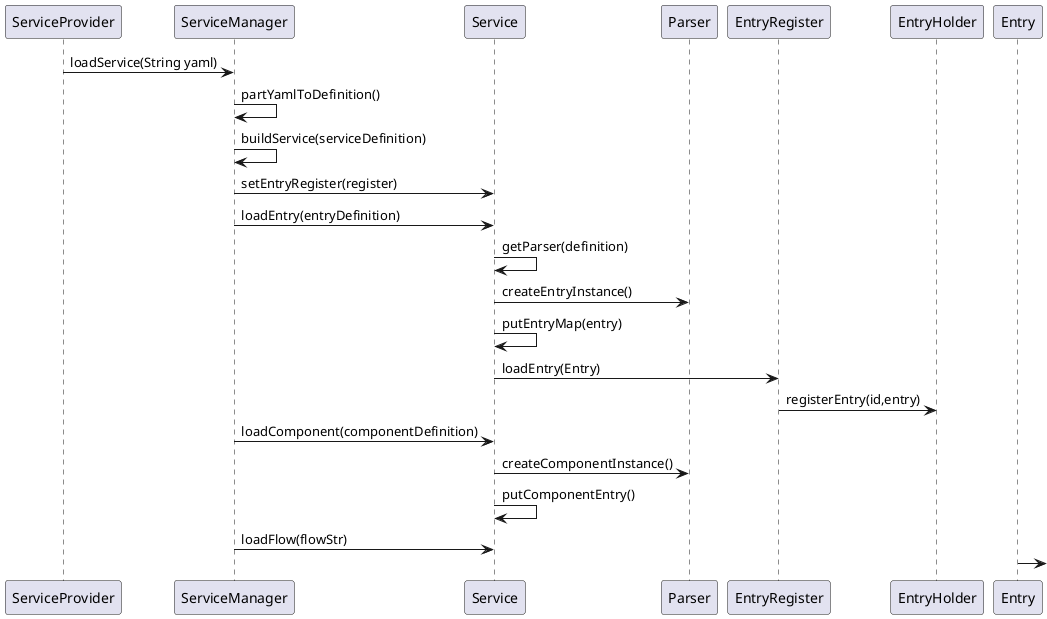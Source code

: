 @startuml
ServiceProvider -> ServiceManager: loadService(String yaml)
ServiceManager -> ServiceManager: partYamlToDefinition()
ServiceManager -> ServiceManager: buildService(serviceDefinition)
ServiceManager -> Service:setEntryRegister(register)
ServiceManager -> Service: loadEntry(entryDefinition)
Service -> Service:getParser(definition)
Service -> Parser: createEntryInstance()
Service -> Service: putEntryMap(entry)
Service -> EntryRegister:loadEntry(Entry)
EntryRegister -> EntryHolder:registerEntry(id,entry)
ServiceManager -> Service: loadComponent(componentDefinition)
Service -> Parser:createComponentInstance()
Service -> Service: putComponentEntry()
ServiceManager -> Service:loadFlow(flowStr)
Entry ->
@enduml